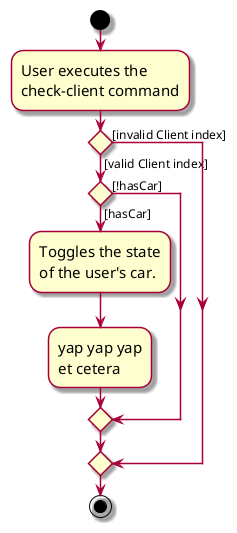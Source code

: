 @startuml
skin rose
skinparam ActivityFontSize 15
skinparam ArrowFontSize 12
start
:User executes the
check-client command;

'Since the beta syntax does not support placing the condition outside the
'diamond we place it as the true branch instead.

if () then ([invalid Client index])
    else ([valid Client index])
        if () then ([!hasCar])
            else ([hasCar])
        :Toggles the state
        of the user's car.;
        :yap yap yap
        et cetera;
        endif

endif
stop
@enduml
